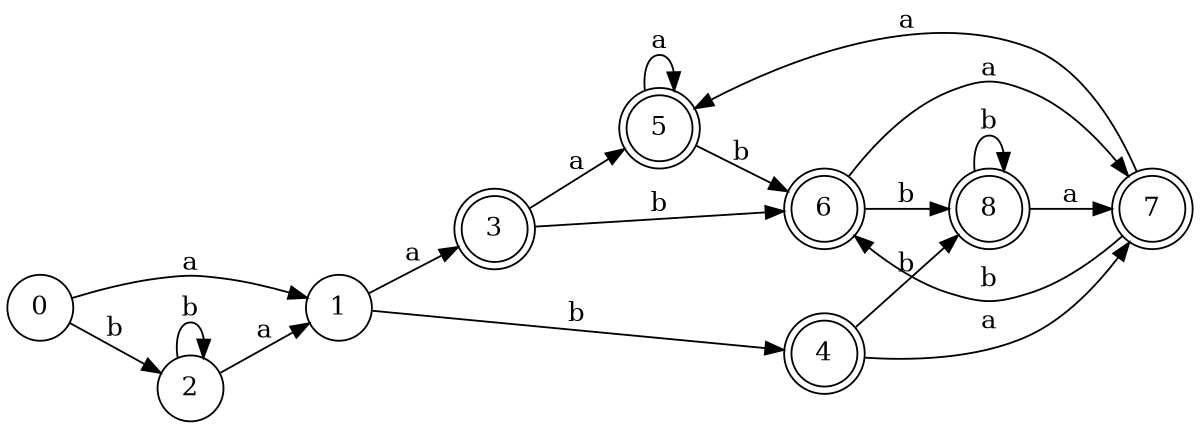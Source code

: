 digraph finite_state_machine {
	rankdir=LR size="8,5"
	node [shape=doublecircle]
	3
	node [shape=doublecircle]
	5
	node [shape=doublecircle]
	6
	node [shape=doublecircle]
	4
	node [shape=doublecircle]
	7
	node [shape=doublecircle]
	8
	node [shape=circle]
	0 -> 1 [label=a]
	node [shape=circle]
	0 -> 2 [label=b]
	node [shape=circle]
	1 -> 3 [label=a]
	node [shape=circle]
	1 -> 4 [label=b]
	node [shape=circle]
	2 -> 1 [label=a]
	node [shape=circle]
	2 -> 2 [label=b]
	node [shape=circle]
	3 -> 5 [label=a]
	node [shape=circle]
	3 -> 6 [label=b]
	node [shape=circle]
	4 -> 7 [label=a]
	node [shape=circle]
	4 -> 8 [label=b]
	node [shape=circle]
	5 -> 5 [label=a]
	node [shape=circle]
	5 -> 6 [label=b]
	node [shape=circle]
	6 -> 7 [label=a]
	node [shape=circle]
	6 -> 8 [label=b]
	node [shape=circle]
	7 -> 5 [label=a]
	node [shape=circle]
	7 -> 6 [label=b]
	node [shape=circle]
	8 -> 7 [label=a]
	node [shape=circle]
	8 -> 8 [label=b]
}
